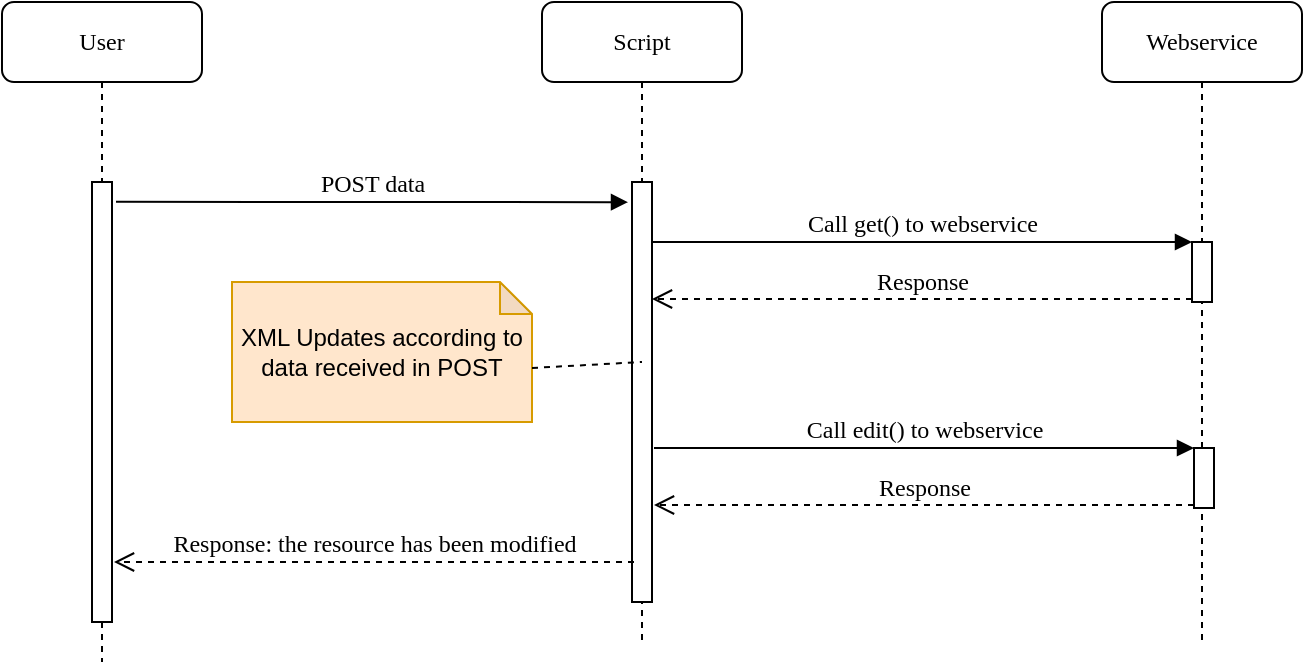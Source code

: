 <mxfile version="12.9.14" type="device"><diagram name="Page-1" id="13e1069c-82ec-6db2-03f1-153e76fe0fe0"><mxGraphModel dx="1426" dy="722" grid="1" gridSize="10" guides="1" tooltips="1" connect="1" arrows="1" fold="1" page="1" pageScale="1" pageWidth="1100" pageHeight="850" background="#ffffff" math="0" shadow="0"><root><mxCell id="0"/><mxCell id="1" parent="0"/><mxCell id="7baba1c4bc27f4b0-4" value="Script" style="shape=umlLifeline;perimeter=lifelinePerimeter;whiteSpace=wrap;html=1;container=1;collapsible=0;recursiveResize=0;outlineConnect=0;rounded=1;shadow=0;comic=0;labelBackgroundColor=none;strokeWidth=1;fontFamily=Verdana;fontSize=12;align=center;" parent="1" vertex="1"><mxGeometry x="370" y="340" width="100" height="320" as="geometry"/></mxCell><mxCell id="7baba1c4bc27f4b0-22" value="" style="html=1;points=[];perimeter=orthogonalPerimeter;rounded=0;shadow=0;comic=0;labelBackgroundColor=none;strokeWidth=1;fontFamily=Verdana;fontSize=12;align=center;" parent="7baba1c4bc27f4b0-4" vertex="1"><mxGeometry x="45" y="90" width="10" height="210" as="geometry"/></mxCell><mxCell id="7baba1c4bc27f4b0-7" value="Webservice" style="shape=umlLifeline;perimeter=lifelinePerimeter;whiteSpace=wrap;html=1;container=1;collapsible=0;recursiveResize=0;outlineConnect=0;rounded=1;shadow=0;comic=0;labelBackgroundColor=none;strokeWidth=1;fontFamily=Verdana;fontSize=12;align=center;" parent="1" vertex="1"><mxGeometry x="650" y="340" width="100" height="320" as="geometry"/></mxCell><mxCell id="7baba1c4bc27f4b0-8" value="User" style="shape=umlLifeline;perimeter=lifelinePerimeter;whiteSpace=wrap;html=1;container=1;collapsible=0;recursiveResize=0;outlineConnect=0;rounded=1;shadow=0;comic=0;labelBackgroundColor=none;strokeWidth=1;fontFamily=Verdana;fontSize=12;align=center;" parent="1" vertex="1"><mxGeometry x="100" y="340" width="100" height="330" as="geometry"/></mxCell><mxCell id="7baba1c4bc27f4b0-9" value="" style="html=1;points=[];perimeter=orthogonalPerimeter;rounded=0;shadow=0;comic=0;labelBackgroundColor=none;strokeWidth=1;fontFamily=Verdana;fontSize=12;align=center;" parent="7baba1c4bc27f4b0-8" vertex="1"><mxGeometry x="45" y="90" width="10" height="220" as="geometry"/></mxCell><mxCell id="7baba1c4bc27f4b0-23" value="POST data" style="html=1;verticalAlign=bottom;endArrow=block;entryX=-0.2;entryY=0.048;labelBackgroundColor=none;fontFamily=Verdana;fontSize=12;exitX=1.2;exitY=0.045;exitDx=0;exitDy=0;exitPerimeter=0;entryDx=0;entryDy=0;entryPerimeter=0;" parent="1" source="7baba1c4bc27f4b0-9" target="7baba1c4bc27f4b0-22" edge="1"><mxGeometry relative="1" as="geometry"><mxPoint x="510" y="420" as="sourcePoint"/></mxGeometry></mxCell><mxCell id="7baba1c4bc27f4b0-25" value="" style="html=1;points=[];perimeter=orthogonalPerimeter;rounded=0;shadow=0;comic=0;labelBackgroundColor=none;strokeColor=#000000;strokeWidth=1;fillColor=#FFFFFF;fontFamily=Verdana;fontSize=12;fontColor=#000000;align=center;" parent="1" vertex="1"><mxGeometry x="695" y="460" width="10" height="30" as="geometry"/></mxCell><mxCell id="7baba1c4bc27f4b0-26" value="Call get() to webservice" style="html=1;verticalAlign=bottom;endArrow=block;entryX=0;entryY=0;labelBackgroundColor=none;fontFamily=Verdana;fontSize=12;" parent="1" source="7baba1c4bc27f4b0-22" target="7baba1c4bc27f4b0-25" edge="1"><mxGeometry relative="1" as="geometry"><mxPoint x="930" y="340" as="sourcePoint"/></mxGeometry></mxCell><mxCell id="7baba1c4bc27f4b0-27" value="Response" style="html=1;verticalAlign=bottom;endArrow=open;dashed=1;endSize=8;exitX=0;exitY=0.95;labelBackgroundColor=none;fontFamily=Verdana;fontSize=12;" parent="1" source="7baba1c4bc27f4b0-25" target="7baba1c4bc27f4b0-22" edge="1"><mxGeometry relative="1" as="geometry"><mxPoint x="930" y="416" as="targetPoint"/></mxGeometry></mxCell><mxCell id="Pkudy0_Rzv9BePzbOq2K-1" value="XML Updates according to data received in POST" style="shape=note;whiteSpace=wrap;html=1;backgroundOutline=1;darkOpacity=0.05;size=16;fillColor=#ffe6cc;strokeColor=#d79b00;" vertex="1" parent="1"><mxGeometry x="215" y="480" width="150" height="70" as="geometry"/></mxCell><mxCell id="Pkudy0_Rzv9BePzbOq2K-2" value="" style="endArrow=none;dashed=1;html=1;exitX=0;exitY=0;exitDx=150;exitDy=43;exitPerimeter=0;" edge="1" parent="1" source="Pkudy0_Rzv9BePzbOq2K-1"><mxGeometry width="50" height="50" relative="1" as="geometry"><mxPoint x="370" y="560" as="sourcePoint"/><mxPoint x="420" y="520" as="targetPoint"/></mxGeometry></mxCell><mxCell id="Pkudy0_Rzv9BePzbOq2K-3" value="" style="html=1;points=[];perimeter=orthogonalPerimeter;rounded=0;shadow=0;comic=0;labelBackgroundColor=none;strokeColor=#000000;strokeWidth=1;fillColor=#FFFFFF;fontFamily=Verdana;fontSize=12;fontColor=#000000;align=center;" vertex="1" parent="1"><mxGeometry x="696" y="563" width="10" height="30" as="geometry"/></mxCell><mxCell id="Pkudy0_Rzv9BePzbOq2K-4" value="Call edit() to webservice" style="html=1;verticalAlign=bottom;endArrow=block;entryX=0;entryY=0;labelBackgroundColor=none;fontFamily=Verdana;fontSize=12;" edge="1" parent="1" target="Pkudy0_Rzv9BePzbOq2K-3"><mxGeometry relative="1" as="geometry"><mxPoint x="426" y="563" as="sourcePoint"/></mxGeometry></mxCell><mxCell id="Pkudy0_Rzv9BePzbOq2K-5" value="Response" style="html=1;verticalAlign=bottom;endArrow=open;dashed=1;endSize=8;exitX=0;exitY=0.95;labelBackgroundColor=none;fontFamily=Verdana;fontSize=12;" edge="1" parent="1" source="Pkudy0_Rzv9BePzbOq2K-3"><mxGeometry relative="1" as="geometry"><mxPoint x="426" y="591.5" as="targetPoint"/></mxGeometry></mxCell><mxCell id="Pkudy0_Rzv9BePzbOq2K-6" value="Response: the resource has been modified" style="html=1;verticalAlign=bottom;endArrow=open;dashed=1;endSize=8;exitX=0;exitY=0.95;labelBackgroundColor=none;fontFamily=Verdana;fontSize=12;" edge="1" parent="1"><mxGeometry relative="1" as="geometry"><mxPoint x="156" y="620" as="targetPoint"/><mxPoint x="416" y="620" as="sourcePoint"/></mxGeometry></mxCell></root></mxGraphModel></diagram></mxfile>